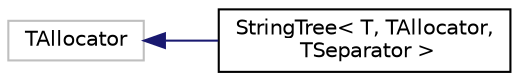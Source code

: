 digraph "Graphical Class Hierarchy"
{
  edge [fontname="Helvetica",fontsize="10",labelfontname="Helvetica",labelfontsize="10"];
  node [fontname="Helvetica",fontsize="10",shape=record];
  rankdir="LR";
  Node102 [label="TAllocator",height=0.2,width=0.4,color="grey75", fillcolor="white", style="filled"];
  Node102 -> Node0 [dir="back",color="midnightblue",fontsize="10",style="solid",fontname="Helvetica"];
  Node0 [label="StringTree\< T, TAllocator,\l TSeparator \>",height=0.2,width=0.4,color="black", fillcolor="white", style="filled",URL="$classaworx_1_1lib_1_1util_1_1StringTree.html"];
}
